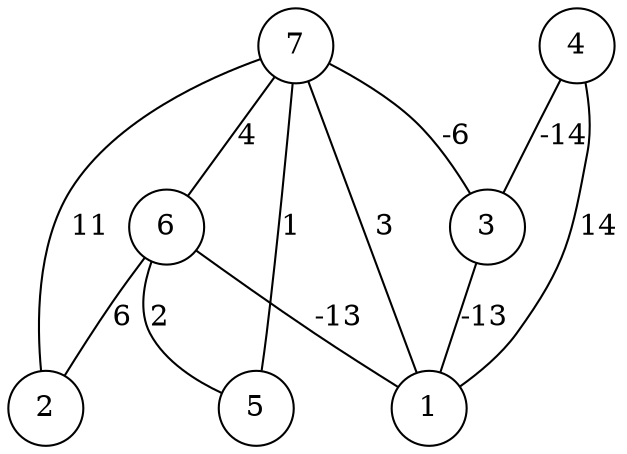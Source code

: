 graph { 
	 fontname="Helvetica,Arial,sans-serif" 
	 node [shape = circle]; 
	 7 -- 1 [label = "3"];
	 7 -- 2 [label = "11"];
	 7 -- 3 [label = "-6"];
	 7 -- 5 [label = "1"];
	 7 -- 6 [label = "4"];
	 6 -- 1 [label = "-13"];
	 6 -- 2 [label = "6"];
	 6 -- 5 [label = "2"];
	 4 -- 1 [label = "14"];
	 4 -- 3 [label = "-14"];
	 3 -- 1 [label = "-13"];
	 1;
	 2;
	 3;
	 4;
	 5;
	 6;
	 7;
}
